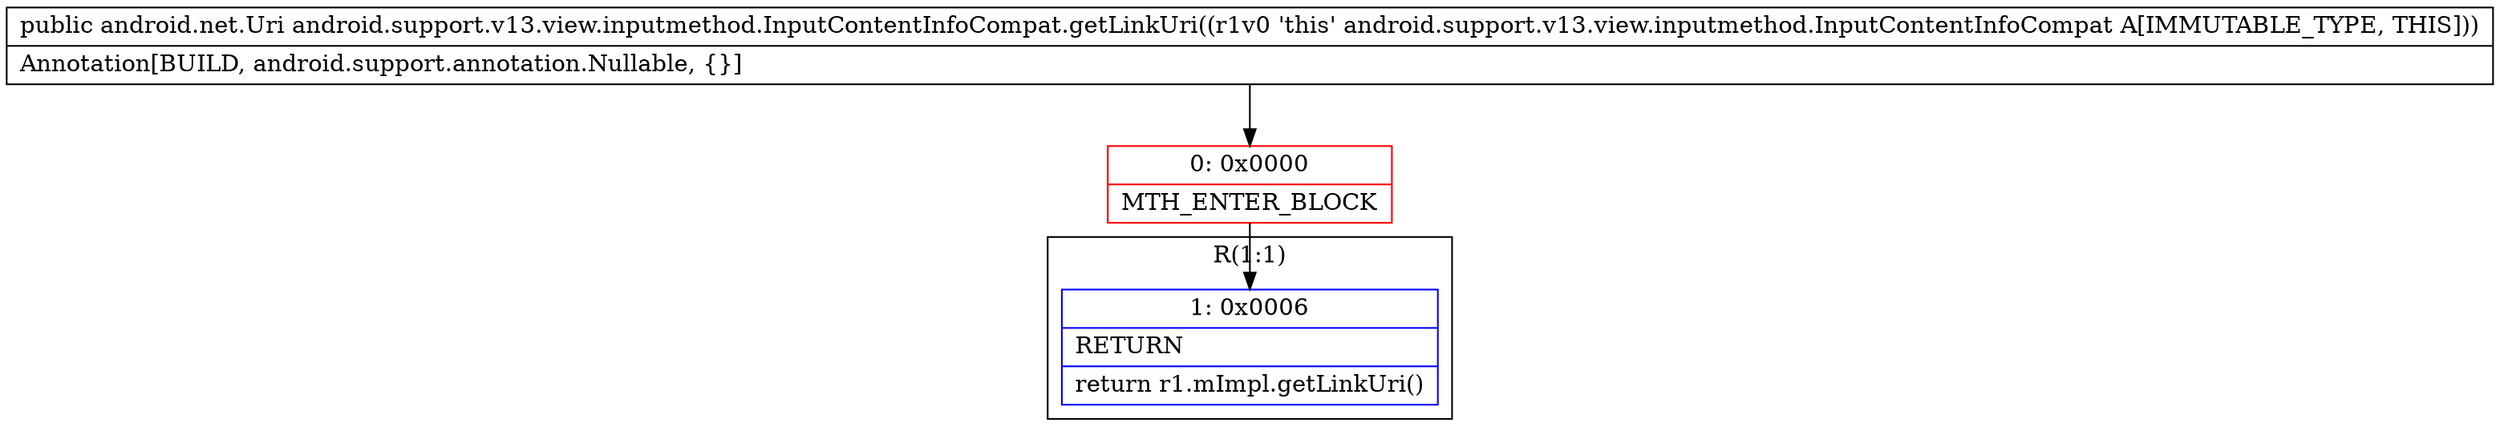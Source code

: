 digraph "CFG forandroid.support.v13.view.inputmethod.InputContentInfoCompat.getLinkUri()Landroid\/net\/Uri;" {
subgraph cluster_Region_1696921388 {
label = "R(1:1)";
node [shape=record,color=blue];
Node_1 [shape=record,label="{1\:\ 0x0006|RETURN\l|return r1.mImpl.getLinkUri()\l}"];
}
Node_0 [shape=record,color=red,label="{0\:\ 0x0000|MTH_ENTER_BLOCK\l}"];
MethodNode[shape=record,label="{public android.net.Uri android.support.v13.view.inputmethod.InputContentInfoCompat.getLinkUri((r1v0 'this' android.support.v13.view.inputmethod.InputContentInfoCompat A[IMMUTABLE_TYPE, THIS]))  | Annotation[BUILD, android.support.annotation.Nullable, \{\}]\l}"];
MethodNode -> Node_0;
Node_0 -> Node_1;
}

